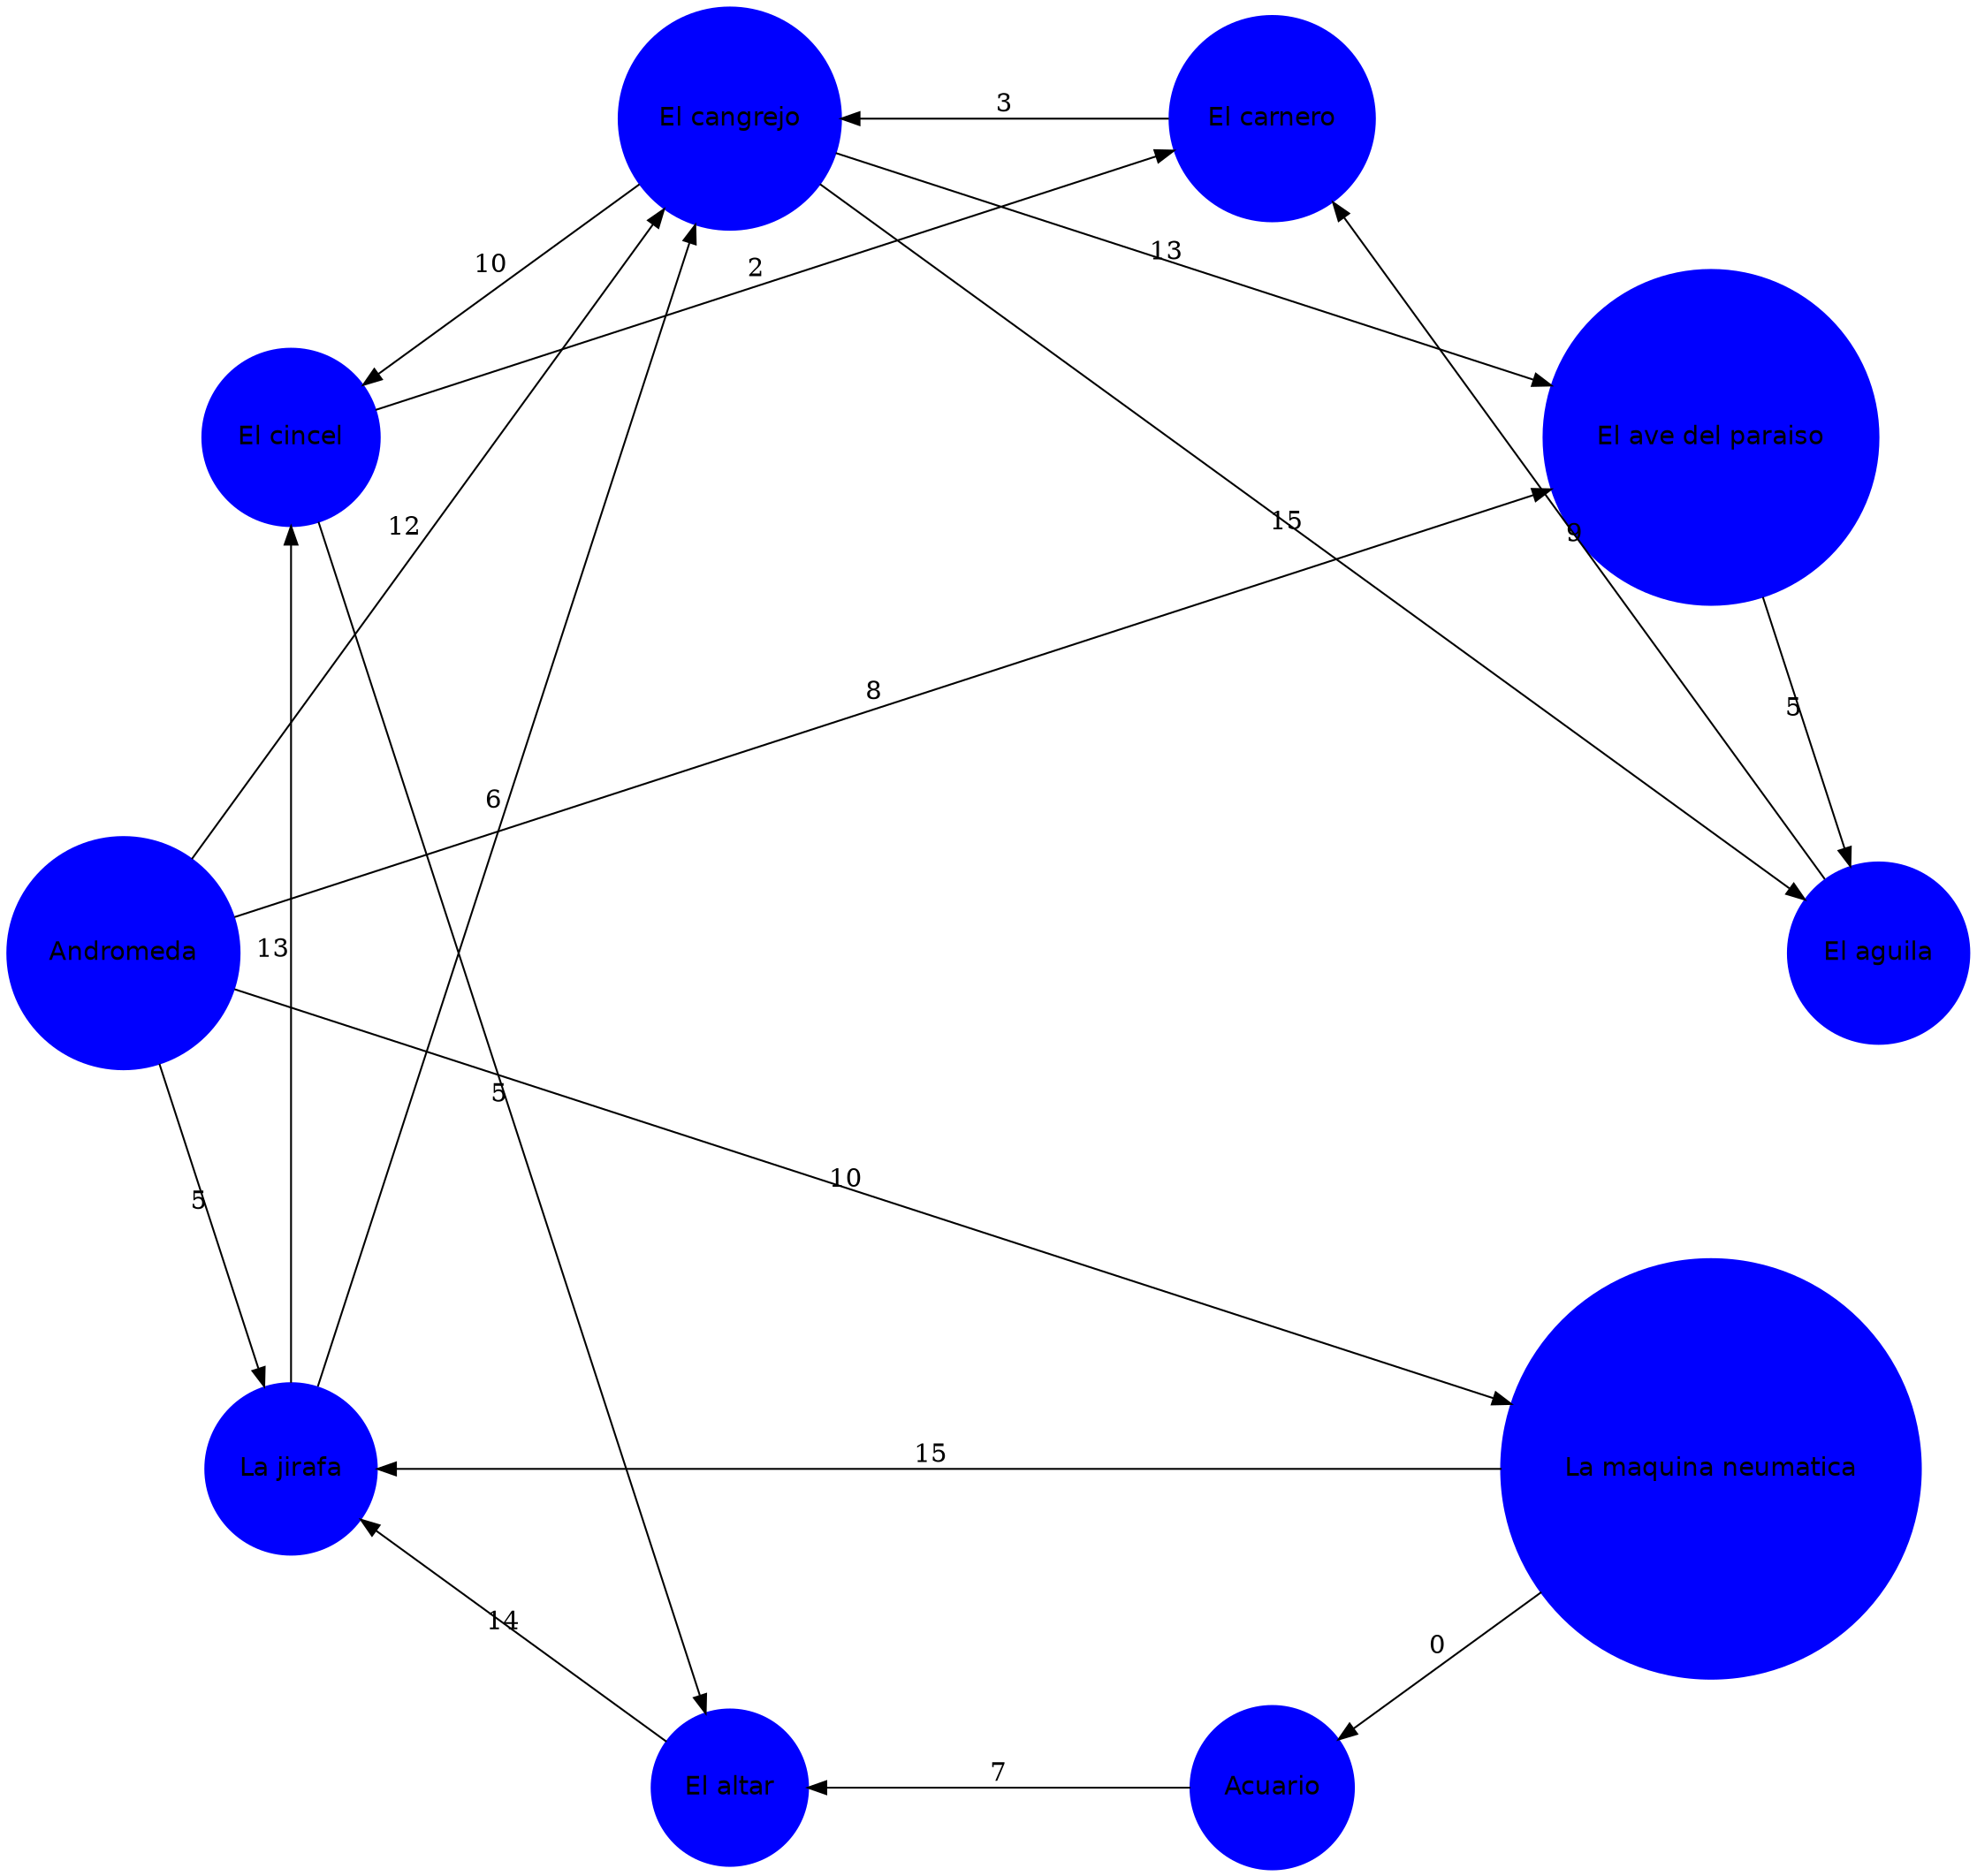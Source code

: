 digraph G{
layout = circo;
node [shape = circle,fontname = Helvetica];
node0xc000092880[label="Andromeda",color=blue,style =filled];
node0xc0000928a0[label="La maquina neumatica",color=blue,style =filled];
node0xc0000928c0[label="El ave del paraiso",color=blue,style =filled];
node0xc0000928e0[label="Acuario",color=blue,style =filled];
node0xc000092900[label="El aguila",color=blue,style =filled];
node0xc000092920[label="La jirafa",color=blue,style =filled];
node0xc000092940[label="El cangrejo",color=blue,style =filled];
node0xc000092960[label="El altar",color=blue,style =filled];
node0xc000092980[label="El carnero",color=blue,style =filled];
node0xc0000929a0[label="El cincel",color=blue,style =filled];
node0xc000092880->node0xc000092920 [label="5"];
node0xc000092880->node0xc0000928a0 [label="10"];
node0xc000092880->node0xc0000928c0 [label="8"];
node0xc000092880->node0xc000092940 [label="12"];
node0xc0000928a0->node0xc000092920 [label="15"];
node0xc0000928a0->node0xc0000928e0 [label="0"];
node0xc0000928c0->node0xc000092900 [label="5"];
node0xc0000928e0->node0xc000092960 [label="7"];
node0xc000092900->node0xc000092980 [label="9"];
node0xc000092920->node0xc000092940 [label="6"];
node0xc000092920->node0xc0000929a0 [label="13"];
node0xc000092940->node0xc0000928c0 [label="13"];
node0xc000092940->node0xc0000929a0 [label="10"];
node0xc000092940->node0xc000092900 [label="15"];
node0xc000092960->node0xc000092920 [label="14"];
node0xc000092980->node0xc000092940 [label="3"];
node0xc0000929a0->node0xc000092960 [label="5"];
node0xc0000929a0->node0xc000092980 [label="2"];
}